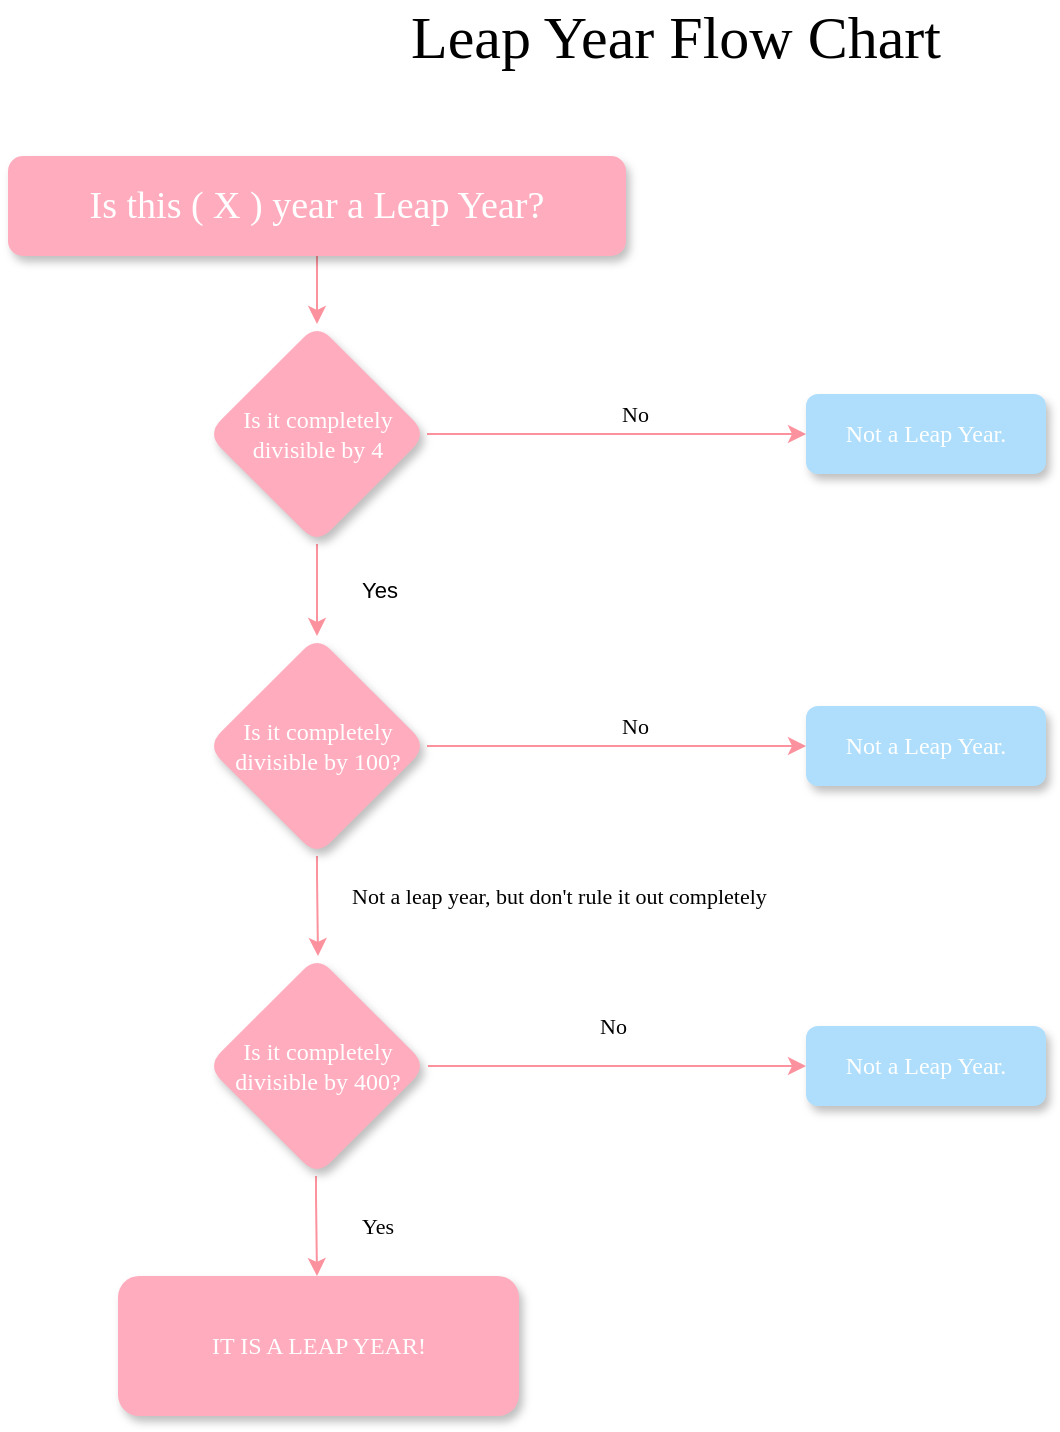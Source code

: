 <mxfile version="14.7.6" type="github">
  <diagram id="C5RBs43oDa-KdzZeNtuy" name="Page-1">
    <mxGraphModel dx="928" dy="589" grid="1" gridSize="10" guides="1" tooltips="1" connect="1" arrows="1" fold="1" page="1" pageScale="1" pageWidth="827" pageHeight="1169" math="0" shadow="0">
      <root>
        <mxCell id="WIyWlLk6GJQsqaUBKTNV-0" />
        <mxCell id="WIyWlLk6GJQsqaUBKTNV-1" parent="WIyWlLk6GJQsqaUBKTNV-0" />
        <mxCell id="WIyWlLk6GJQsqaUBKTNV-2" value="" style="rounded=0;html=1;jettySize=auto;orthogonalLoop=1;fontSize=11;endArrow=classic;endFill=1;strokeWidth=1;shadow=0;labelBackgroundColor=none;edgeStyle=orthogonalEdgeStyle;align=left;strokeColor=#fb929e;startFill=0;" parent="WIyWlLk6GJQsqaUBKTNV-1" source="WIyWlLk6GJQsqaUBKTNV-3" target="WIyWlLk6GJQsqaUBKTNV-6" edge="1">
          <mxGeometry relative="1" as="geometry" />
        </mxCell>
        <mxCell id="WIyWlLk6GJQsqaUBKTNV-3" value="&lt;font style=&quot;font-size: 19px&quot;&gt;Is this ( X ) year a Leap Year?&lt;/font&gt;" style="rounded=1;whiteSpace=wrap;html=1;fontSize=12;glass=0;strokeWidth=1;shadow=1;fontColor=#FFFFFF;strokeColor=none;fillColor=#FFADBE;sketch=0;fontFamily=Raleway;fontSource=https%3A%2F%2Ffonts.googleapis.com%2Fcss%3Ffamily%3DRaleway;" parent="WIyWlLk6GJQsqaUBKTNV-1" vertex="1">
          <mxGeometry x="80" y="120" width="309" height="50" as="geometry" />
        </mxCell>
        <mxCell id="WIyWlLk6GJQsqaUBKTNV-4" value="Yes" style="rounded=0;html=1;jettySize=auto;orthogonalLoop=1;fontSize=11;endArrow=classic;endFill=1;strokeWidth=1;shadow=0;labelBackgroundColor=none;edgeStyle=orthogonalEdgeStyle;align=left;strokeColor=#fb929e;startFill=0;" parent="WIyWlLk6GJQsqaUBKTNV-1" source="WIyWlLk6GJQsqaUBKTNV-6" target="WIyWlLk6GJQsqaUBKTNV-10" edge="1">
          <mxGeometry y="20" relative="1" as="geometry">
            <mxPoint as="offset" />
          </mxGeometry>
        </mxCell>
        <mxCell id="WIyWlLk6GJQsqaUBKTNV-5" value="No" style="edgeStyle=orthogonalEdgeStyle;rounded=0;html=1;jettySize=auto;orthogonalLoop=1;fontSize=11;endArrow=classic;endFill=1;strokeWidth=1;shadow=0;labelBackgroundColor=none;align=left;strokeColor=#fb929e;startFill=0;fontFamily=Nunito;fontSource=https%3A%2F%2Ffonts.googleapis.com%2Fcss%3Ffamily%3DNunito;" parent="WIyWlLk6GJQsqaUBKTNV-1" source="WIyWlLk6GJQsqaUBKTNV-6" target="WIyWlLk6GJQsqaUBKTNV-7" edge="1">
          <mxGeometry y="10" relative="1" as="geometry">
            <mxPoint as="offset" />
          </mxGeometry>
        </mxCell>
        <mxCell id="WIyWlLk6GJQsqaUBKTNV-6" value="Is it completely divisible by 4" style="rhombus;shadow=1;fontFamily=Raleway;fontSize=12;align=center;strokeWidth=1;rounded=1;strokeColor=none;fillColor=#FFADBE;glass=0;sketch=0;whiteSpace=wrap;fontColor=#FFFFFF;aspect=fixed;fontSource=https%3A%2F%2Ffonts.googleapis.com%2Fcss%3Ffamily%3DRaleway;" parent="WIyWlLk6GJQsqaUBKTNV-1" vertex="1">
          <mxGeometry x="179.5" y="204" width="110" height="110" as="geometry" />
        </mxCell>
        <mxCell id="WIyWlLk6GJQsqaUBKTNV-7" value="Not a Leap Year." style="rounded=1;whiteSpace=wrap;fontSize=12;glass=0;strokeWidth=1;shadow=1;strokeColor=none;fontColor=#FFFFFF;fillColor=#aedefc;fontFamily=Nunito;fontSource=https%3A%2F%2Ffonts.googleapis.com%2Fcss%3Ffamily%3DNunito;" parent="WIyWlLk6GJQsqaUBKTNV-1" vertex="1">
          <mxGeometry x="479" y="239" width="120" height="40" as="geometry" />
        </mxCell>
        <mxCell id="WIyWlLk6GJQsqaUBKTNV-8" value="Not a leap year, but don&#39;t rule it out completely" style="rounded=0;html=1;jettySize=auto;orthogonalLoop=1;fontSize=11;endArrow=classic;endFill=1;strokeWidth=1;shadow=0;labelBackgroundColor=none;edgeStyle=orthogonalEdgeStyle;align=left;startArrow=none;startFill=0;strokeColor=#fb929e;fontFamily=Nunito;fontSource=https%3A%2F%2Ffonts.googleapis.com%2Fcss%3Ffamily%3DNunito;" parent="WIyWlLk6GJQsqaUBKTNV-1" source="WIyWlLk6GJQsqaUBKTNV-10" edge="1">
          <mxGeometry x="-0.192" y="15" relative="1" as="geometry">
            <mxPoint as="offset" />
            <mxPoint x="235" y="520" as="targetPoint" />
            <Array as="points">
              <mxPoint x="235" y="480" />
              <mxPoint x="235" y="480" />
            </Array>
          </mxGeometry>
        </mxCell>
        <mxCell id="WIyWlLk6GJQsqaUBKTNV-9" value="No" style="edgeStyle=orthogonalEdgeStyle;rounded=0;html=1;jettySize=auto;orthogonalLoop=1;fontSize=11;endArrow=classic;endFill=1;strokeWidth=1;shadow=0;labelBackgroundColor=none;align=left;strokeColor=#fb929e;startFill=0;fontFamily=Nunito;fontSource=https%3A%2F%2Ffonts.googleapis.com%2Fcss%3Ffamily%3DNunito;" parent="WIyWlLk6GJQsqaUBKTNV-1" source="WIyWlLk6GJQsqaUBKTNV-10" target="WIyWlLk6GJQsqaUBKTNV-12" edge="1">
          <mxGeometry y="10" relative="1" as="geometry">
            <mxPoint as="offset" />
          </mxGeometry>
        </mxCell>
        <mxCell id="WIyWlLk6GJQsqaUBKTNV-10" value="Is it completely divisible by 100?" style="rhombus;whiteSpace=wrap;html=1;shadow=1;fontFamily=Raleway;fontSize=12;align=center;strokeWidth=1;verticalAlign=middle;rounded=1;strokeColor=none;fillColor=#FFADBE;glass=0;aspect=fixed;fontColor=#FFFFFF;sketch=0;fontSource=https%3A%2F%2Ffonts.googleapis.com%2Fcss%3Ffamily%3DRaleway;" parent="WIyWlLk6GJQsqaUBKTNV-1" vertex="1">
          <mxGeometry x="179.5" y="360" width="110" height="110" as="geometry" />
        </mxCell>
        <mxCell id="WIyWlLk6GJQsqaUBKTNV-12" value="Not a Leap Year." style="rounded=1;whiteSpace=wrap;html=1;fontSize=12;glass=0;strokeWidth=1;shadow=1;strokeColor=none;fillColor=#aedefc;fontColor=#FFFFFF;fontFamily=Nunito;fontSource=https%3A%2F%2Ffonts.googleapis.com%2Fcss%3Ffamily%3DNunito;" parent="WIyWlLk6GJQsqaUBKTNV-1" vertex="1">
          <mxGeometry x="479" y="395" width="120" height="40" as="geometry" />
        </mxCell>
        <mxCell id="vtQWcnoyImjKlP6DKSX2-2" value="Yes" style="rounded=0;html=1;jettySize=auto;orthogonalLoop=1;fontSize=11;endArrow=classic;endFill=1;strokeWidth=1;shadow=0;labelBackgroundColor=none;edgeStyle=orthogonalEdgeStyle;align=left;strokeColor=#fb929e;startFill=0;fontFamily=Nunito;fontSource=https%3A%2F%2Ffonts.googleapis.com%2Fcss%3Ffamily%3DNunito;" edge="1" parent="WIyWlLk6GJQsqaUBKTNV-1">
          <mxGeometry y="20" relative="1" as="geometry">
            <mxPoint as="offset" />
            <mxPoint x="234" y="630" as="sourcePoint" />
            <mxPoint x="234.5" y="680" as="targetPoint" />
            <Array as="points">
              <mxPoint x="234.5" y="640" />
              <mxPoint x="234.5" y="640" />
            </Array>
          </mxGeometry>
        </mxCell>
        <mxCell id="vtQWcnoyImjKlP6DKSX2-3" value="IT IS A LEAP YEAR!" style="rounded=1;whiteSpace=wrap;fontSize=12;glass=0;strokeWidth=1;shadow=1;strokeColor=none;fillColor=#FFADBE;fontColor=#FFFFFF;sketch=0;fontFamily=Raleway;fontSource=https%3A%2F%2Ffonts.googleapis.com%2Fcss%3Ffamily%3DRaleway;verticalAlign=middle;" vertex="1" parent="WIyWlLk6GJQsqaUBKTNV-1">
          <mxGeometry x="135" y="680" width="200.5" height="70" as="geometry" />
        </mxCell>
        <mxCell id="vtQWcnoyImjKlP6DKSX2-4" value="Not a Leap Year." style="rounded=1;whiteSpace=wrap;html=1;fontSize=12;glass=0;strokeWidth=1;shadow=1;strokeColor=none;fillColor=#aedefc;fontColor=#FFFFFF;fontFamily=Nunito;fontSource=https%3A%2F%2Ffonts.googleapis.com%2Fcss%3Ffamily%3DNunito;" vertex="1" parent="WIyWlLk6GJQsqaUBKTNV-1">
          <mxGeometry x="479" y="555" width="120" height="40" as="geometry" />
        </mxCell>
        <mxCell id="vtQWcnoyImjKlP6DKSX2-5" value="No" style="edgeStyle=orthogonalEdgeStyle;rounded=0;html=1;jettySize=auto;orthogonalLoop=1;fontSize=11;endArrow=classic;endFill=1;strokeWidth=1;shadow=0;labelBackgroundColor=none;entryX=0;entryY=0.5;entryDx=0;entryDy=0;align=left;strokeColor=#fb929e;startFill=0;fontFamily=Nunito;fontSource=https%3A%2F%2Ffonts.googleapis.com%2Fcss%3Ffamily%3DNunito;" edge="1" parent="WIyWlLk6GJQsqaUBKTNV-1" target="vtQWcnoyImjKlP6DKSX2-4">
          <mxGeometry x="-0.111" y="20" relative="1" as="geometry">
            <mxPoint as="offset" />
            <mxPoint x="290" y="575" as="sourcePoint" />
            <mxPoint x="309" y="540" as="targetPoint" />
            <Array as="points">
              <mxPoint x="290" y="575" />
            </Array>
          </mxGeometry>
        </mxCell>
        <mxCell id="vtQWcnoyImjKlP6DKSX2-7" value="Is it completely divisible by 400?" style="rhombus;whiteSpace=wrap;rounded=1;shadow=1;sketch=0;fillColor=#FFADBE;align=center;verticalAlign=middle;aspect=fixed;strokeColor=none;strokeWidth=1;glass=0;fontColor=#FFFFFF;fontFamily=Raleway;fontSource=https%3A%2F%2Ffonts.googleapis.com%2Fcss%3Ffamily%3DRaleway;" vertex="1" parent="WIyWlLk6GJQsqaUBKTNV-1">
          <mxGeometry x="179.5" y="520" width="110" height="110" as="geometry" />
        </mxCell>
        <mxCell id="vtQWcnoyImjKlP6DKSX2-10" value="Leap Year Flow Chart" style="text;html=1;strokeColor=none;fillColor=none;align=center;verticalAlign=middle;whiteSpace=wrap;rounded=0;shadow=1;glass=0;sketch=0;fontFamily=Nunito;fontSource=https%3A%2F%2Ffonts.googleapis.com%2Fcss%3Ffamily%3DNunito;fontSize=30;" vertex="1" parent="WIyWlLk6GJQsqaUBKTNV-1">
          <mxGeometry x="234" y="50" width="360" height="20" as="geometry" />
        </mxCell>
      </root>
    </mxGraphModel>
  </diagram>
</mxfile>
